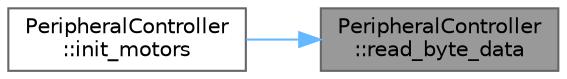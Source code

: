 digraph "PeripheralController::read_byte_data"
{
 // LATEX_PDF_SIZE
  bgcolor="transparent";
  edge [fontname=Helvetica,fontsize=10,labelfontname=Helvetica,labelfontsize=10];
  node [fontname=Helvetica,fontsize=10,shape=box,height=0.2,width=0.4];
  rankdir="RL";
  Node1 [id="Node000001",label="PeripheralController\l::read_byte_data",height=0.2,width=0.4,color="gray40", fillcolor="grey60", style="filled", fontcolor="black",tooltip="Reads a byte of data from a specific register."];
  Node1 -> Node2 [id="edge1_Node000001_Node000002",dir="back",color="steelblue1",style="solid",tooltip=" "];
  Node2 [id="Node000002",label="PeripheralController\l::init_motors",height=0.2,width=0.4,color="grey40", fillcolor="white", style="filled",URL="$classPeripheralController.html#a02a6b4c52df60909f6109a411f6e6bd5",tooltip="Initializes the motor controller."];
}

